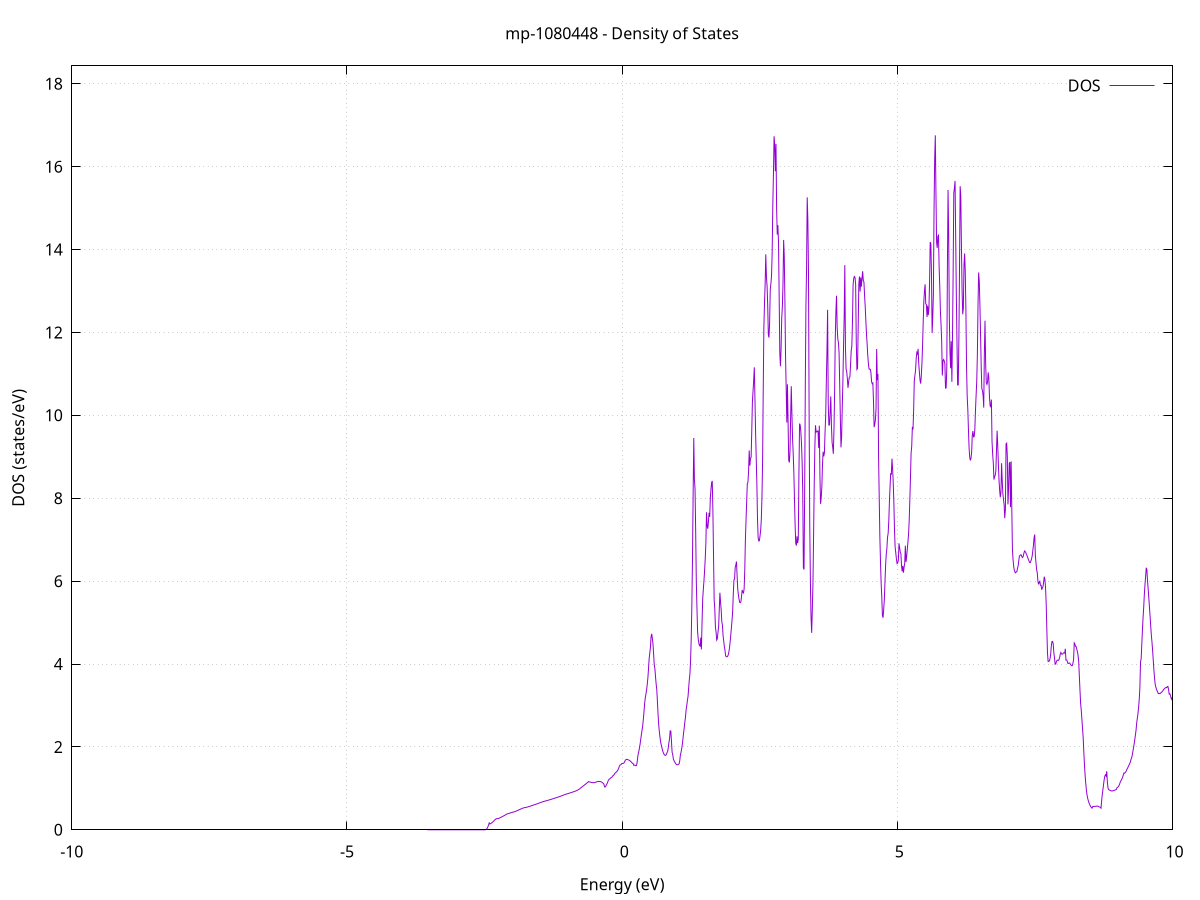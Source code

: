 set title 'mp-1080448 - Density of States'
set xlabel 'Energy (eV)'
set ylabel 'DOS (states/eV)'
set grid
set xrange [-10:10]
set yrange [0:18.433]
set xzeroaxis lt -1
set terminal png size 800,600
set output 'mp-1080448_dos_gnuplot.png'
plot '-' using 1:2 with lines title 'DOS'
-3.539000 0.000000
-3.527500 0.000000
-3.515900 0.000000
-3.504300 0.000000
-3.492700 0.000000
-3.481100 0.000000
-3.469600 0.000000
-3.458000 0.000000
-3.446400 0.000000
-3.434800 0.000000
-3.423200 0.000000
-3.411700 0.000000
-3.400100 0.000000
-3.388500 0.000000
-3.376900 0.000000
-3.365300 0.000000
-3.353800 0.000000
-3.342200 0.000000
-3.330600 0.000000
-3.319000 0.000000
-3.307400 0.000000
-3.295900 0.000000
-3.284300 0.000000
-3.272700 0.000000
-3.261100 0.000000
-3.249600 0.000000
-3.238000 0.000000
-3.226400 0.000000
-3.214800 0.000000
-3.203200 0.000000
-3.191700 0.000000
-3.180100 0.000000
-3.168500 0.000000
-3.156900 0.000000
-3.145300 0.000000
-3.133800 0.000000
-3.122200 0.000000
-3.110600 0.000000
-3.099000 0.000000
-3.087400 0.000000
-3.075900 0.000000
-3.064300 0.000000
-3.052700 0.000000
-3.041100 0.000000
-3.029500 0.000000
-3.018000 0.000000
-3.006400 0.000000
-2.994800 0.000000
-2.983200 0.000000
-2.971600 0.000000
-2.960100 0.000000
-2.948500 0.000000
-2.936900 0.000000
-2.925300 0.000000
-2.913700 0.000000
-2.902200 0.000000
-2.890600 0.000000
-2.879000 0.000000
-2.867400 0.000000
-2.855800 0.000000
-2.844300 0.000000
-2.832700 0.000000
-2.821100 0.000000
-2.809500 0.000000
-2.797900 0.000000
-2.786400 0.000000
-2.774800 0.000000
-2.763200 0.000000
-2.751600 0.000000
-2.740000 0.000000
-2.728500 0.000000
-2.716900 0.000000
-2.705300 0.000000
-2.693700 0.000000
-2.682100 0.000000
-2.670600 0.000000
-2.659000 0.000000
-2.647400 0.000000
-2.635800 0.000000
-2.624200 0.000000
-2.612700 0.000000
-2.601100 0.000000
-2.589500 0.000000
-2.577900 0.000000
-2.566300 0.000000
-2.554800 0.000000
-2.543200 0.000000
-2.531600 0.000000
-2.520000 0.000000
-2.508400 0.000000
-2.496900 0.000000
-2.485300 0.000000
-2.473700 0.005200
-2.462100 0.019100
-2.450500 0.041800
-2.439000 0.073200
-2.427400 0.113300
-2.415800 0.165600
-2.404200 0.139400
-2.392600 0.146600
-2.381100 0.156600
-2.369500 0.167800
-2.357900 0.180200
-2.346300 0.193900
-2.334700 0.208700
-2.323200 0.224700
-2.311600 0.241400
-2.300000 0.254700
-2.288400 0.264000
-2.276800 0.269100
-2.265300 0.270100
-2.253700 0.267400
-2.242100 0.276500
-2.230500 0.282900
-2.218900 0.290300
-2.207400 0.297800
-2.195800 0.305500
-2.184200 0.313300
-2.172600 0.321200
-2.161000 0.329300
-2.149500 0.337400
-2.137900 0.345900
-2.126300 0.354800
-2.114700 0.364100
-2.103100 0.373900
-2.091600 0.384100
-2.080000 0.386100
-2.068400 0.389000
-2.056800 0.394600
-2.045200 0.400100
-2.033700 0.405300
-2.022100 0.410300
-2.010500 0.415000
-1.998900 0.419500
-1.987300 0.423800
-1.975800 0.428000
-1.964200 0.432500
-1.952600 0.437200
-1.941000 0.442200
-1.929400 0.447400
-1.917900 0.455600
-1.906300 0.462200
-1.894700 0.468900
-1.883100 0.475700
-1.871500 0.482500
-1.860000 0.489500
-1.848400 0.496500
-1.836800 0.503700
-1.825200 0.510900
-1.813600 0.517700
-1.802100 0.523500
-1.790500 0.528200
-1.778900 0.531700
-1.767300 0.534300
-1.755700 0.536900
-1.744200 0.540600
-1.732600 0.544900
-1.721000 0.549200
-1.709400 0.553700
-1.697800 0.558400
-1.686300 0.563200
-1.674700 0.568100
-1.663100 0.573200
-1.651500 0.578400
-1.639900 0.583600
-1.628400 0.588700
-1.616800 0.593800
-1.605200 0.598800
-1.593600 0.604000
-1.582000 0.609300
-1.570500 0.614700
-1.558900 0.620200
-1.547300 0.625700
-1.535700 0.631300
-1.524100 0.636900
-1.512600 0.642500
-1.501000 0.648300
-1.489400 0.654000
-1.477800 0.659800
-1.466200 0.665600
-1.454700 0.671500
-1.443100 0.675300
-1.431500 0.680300
-1.419900 0.684700
-1.408300 0.689200
-1.396800 0.693600
-1.385200 0.697900
-1.373600 0.702200
-1.362000 0.706400
-1.350400 0.710600
-1.338900 0.714900
-1.327300 0.719400
-1.315700 0.724000
-1.304100 0.728800
-1.292500 0.733700
-1.281000 0.738600
-1.269400 0.743500
-1.257800 0.748400
-1.246200 0.753300
-1.234600 0.758200
-1.223100 0.763100
-1.211500 0.768000
-1.199900 0.772900
-1.188300 0.777900
-1.176700 0.782800
-1.165200 0.787900
-1.153600 0.793100
-1.142000 0.798400
-1.130400 0.804100
-1.118800 0.809800
-1.107300 0.815800
-1.095700 0.821700
-1.084100 0.827700
-1.072500 0.833700
-1.060900 0.839600
-1.049400 0.845500
-1.037800 0.851200
-1.026200 0.856300
-1.014600 0.861100
-1.003000 0.865400
-0.991500 0.870000
-0.979900 0.874700
-0.968300 0.879700
-0.956700 0.884700
-0.945100 0.889700
-0.933600 0.894800
-0.922000 0.899800
-0.910400 0.904900
-0.898800 0.910100
-0.887200 0.915200
-0.875700 0.920400
-0.864100 0.925600
-0.852500 0.931000
-0.840900 0.937000
-0.829300 0.944500
-0.817800 0.951800
-0.806200 0.959500
-0.794600 0.967600
-0.783000 0.978300
-0.771400 0.990200
-0.759900 1.002100
-0.748300 1.014000
-0.736700 1.026100
-0.725100 1.038100
-0.713500 1.050200
-0.702000 1.062400
-0.690400 1.074600
-0.678800 1.086700
-0.667200 1.098800
-0.655600 1.110900
-0.644100 1.123100
-0.632500 1.135700
-0.620900 1.148500
-0.609300 1.163400
-0.597700 1.157200
-0.586200 1.151900
-0.574600 1.147100
-0.563000 1.143400
-0.551400 1.140300
-0.539800 1.138100
-0.528300 1.136700
-0.516700 1.136300
-0.505100 1.136800
-0.493500 1.140000
-0.481900 1.146600
-0.470400 1.153000
-0.458800 1.158400
-0.447200 1.162200
-0.435600 1.165100
-0.424000 1.166900
-0.412500 1.167000
-0.400900 1.164900
-0.389300 1.160400
-0.377700 1.153700
-0.366100 1.144800
-0.354600 1.133600
-0.343000 1.120100
-0.331400 1.100100
-0.319800 1.036000
-0.308200 1.032800
-0.296700 1.054800
-0.285100 1.081900
-0.273500 1.114200
-0.261900 1.151700
-0.250300 1.194200
-0.238800 1.214300
-0.227200 1.228800
-0.215600 1.242000
-0.204000 1.254100
-0.192400 1.265900
-0.180900 1.277500
-0.169300 1.303600
-0.157700 1.316200
-0.146100 1.328700
-0.134500 1.358700
-0.123000 1.372900
-0.111400 1.386700
-0.099800 1.401200
-0.088200 1.419800
-0.076600 1.443400
-0.065100 1.476400
-0.053500 1.522800
-0.041900 1.555900
-0.030300 1.568400
-0.018700 1.575400
-0.007200 1.597900
0.004400 1.602100
0.016000 1.604500
0.027600 1.605100
0.039200 1.624200
0.050700 1.658100
0.062300 1.685900
0.073900 1.697800
0.085500 1.699200
0.097100 1.696100
0.108600 1.690000
0.120200 1.682300
0.131800 1.673000
0.143400 1.662100
0.155000 1.649700
0.166500 1.635300
0.178100 1.618200
0.189700 1.599300
0.201300 1.595500
0.212900 1.554300
0.224400 1.562000
0.236000 1.551100
0.247600 1.544100
0.259200 1.550200
0.270800 1.613700
0.282300 1.740400
0.293900 1.847600
0.305500 1.905300
0.317100 1.993100
0.328700 2.093000
0.340200 2.204800
0.351800 2.317600
0.363400 2.415900
0.375000 2.529000
0.386600 2.685100
0.398100 2.872200
0.409700 3.059200
0.421300 3.191700
0.432900 3.282400
0.444500 3.376600
0.456000 3.508700
0.467600 3.660900
0.479200 3.889400
0.490800 4.131100
0.502400 4.268100
0.513900 4.405400
0.525500 4.659900
0.537100 4.727900
0.548700 4.618900
0.560300 4.479400
0.571800 4.243100
0.583400 3.983500
0.595000 3.886000
0.606600 3.690300
0.618200 3.511900
0.629700 3.376000
0.641300 3.085800
0.652900 2.771100
0.664500 2.531000
0.676100 2.365400
0.687600 2.233600
0.699200 2.117100
0.710800 2.049000
0.722400 1.981900
0.734000 1.917500
0.745500 1.866500
0.757100 1.832300
0.768700 1.808800
0.780300 1.794700
0.791900 1.797200
0.803400 1.817900
0.815000 1.860500
0.826600 1.889400
0.838200 1.980900
0.849800 2.102900
0.861300 2.195200
0.872900 2.387600
0.884500 2.381100
0.896100 2.137800
0.907700 1.871100
0.919200 1.817000
0.930800 1.701900
0.942400 1.668400
0.954000 1.639900
0.965600 1.613200
0.977100 1.588700
0.988700 1.571300
1.000300 1.569100
1.011900 1.573000
1.023500 1.578900
1.035000 1.591700
1.046600 1.662800
1.058200 1.804800
1.069800 1.868100
1.081400 1.953200
1.092900 2.058000
1.104500 2.189000
1.116100 2.335200
1.127700 2.457200
1.139300 2.599200
1.150800 2.717900
1.162400 2.892900
1.174000 2.997600
1.185600 3.119300
1.197200 3.215700
1.208700 3.422200
1.220300 3.619100
1.231900 3.759900
1.243500 4.088800
1.255100 4.612300
1.266600 5.417200
1.278200 6.549300
1.289800 8.072700
1.301400 9.454100
1.313000 8.449300
1.324500 8.232500
1.336100 7.199200
1.347700 5.977900
1.359300 5.351800
1.370900 4.781000
1.382400 4.602500
1.394000 4.497800
1.405600 4.444500
1.417200 4.432300
1.428800 4.636300
1.440300 4.352500
1.451900 5.011100
1.463500 5.563700
1.475100 5.804300
1.486700 6.010600
1.498200 6.251200
1.509800 6.544700
1.521400 6.918600
1.533000 7.661400
1.544600 7.326500
1.556100 7.264300
1.567700 7.436500
1.579300 7.649100
1.590900 7.549200
1.602500 8.010000
1.614000 8.210800
1.625600 8.376500
1.637200 8.417600
1.648800 7.705000
1.660400 6.620100
1.671900 5.547400
1.683500 5.327200
1.695100 4.880800
1.706700 4.770400
1.718300 4.578600
1.729800 4.609000
1.741400 4.768100
1.753000 4.899100
1.764600 5.311200
1.776200 5.720600
1.787700 5.497100
1.799300 5.312100
1.810900 5.025000
1.822500 4.928100
1.834100 4.677400
1.845600 4.555100
1.857200 4.416400
1.868800 4.330300
1.880400 4.196600
1.892000 4.177500
1.903500 4.173600
1.915100 4.181400
1.926700 4.217100
1.938300 4.280700
1.949900 4.381500
1.961400 4.526400
1.973000 4.690900
1.984600 4.866800
1.996200 5.050500
2.007800 5.256300
2.019300 5.675300
2.030900 6.026000
2.042500 6.050000
2.054100 6.327700
2.065700 6.389800
2.077200 6.472600
2.088800 6.136100
2.100400 5.807200
2.112000 5.674100
2.123600 5.569800
2.135100 5.489300
2.146700 5.478900
2.158300 5.506900
2.169900 5.641200
2.181500 5.787900
2.193000 5.733200
2.204600 5.714600
2.216200 5.808600
2.227800 6.249600
2.239400 6.993600
2.250900 7.462200
2.262500 7.914000
2.274100 8.349600
2.285700 8.387400
2.297300 8.650100
2.308800 9.154300
2.320400 8.785200
2.332000 8.965000
2.343600 8.984700
2.355200 9.629800
2.366700 10.319500
2.378300 10.586000
2.389900 10.831700
2.401500 11.159000
2.413100 10.395000
2.424600 9.594500
2.436200 8.966400
2.447800 8.348900
2.459400 7.506800
2.471000 7.049500
2.482500 6.969100
2.494100 6.976100
2.505700 7.097500
2.517300 7.233900
2.528900 7.489300
2.540400 8.025800
2.552000 8.883600
2.563600 10.619300
2.575200 12.126600
2.586800 12.727600
2.598300 13.155000
2.609900 13.884900
2.621500 13.344400
2.633100 13.129500
2.644700 12.669000
2.656200 11.948100
2.667800 11.876700
2.679400 12.230900
2.691000 13.023900
2.702600 13.177000
2.714100 13.356100
2.725700 13.908400
2.737300 15.049100
2.748900 15.810000
2.760500 16.734100
2.772000 16.536600
2.783600 15.889500
2.795200 16.547100
2.806800 14.995500
2.818400 14.363500
2.829900 14.589700
2.841500 14.158700
2.853100 12.861600
2.864700 11.502900
2.876300 11.185600
2.887800 11.608800
2.899400 12.334100
2.911000 12.626000
2.922600 13.163100
2.934200 14.232700
2.945700 13.836700
2.957300 12.781500
2.968900 11.426100
2.980500 10.658200
2.992100 9.827100
3.003600 10.748400
3.015200 9.823000
3.026800 8.910000
3.038400 8.864900
3.050000 9.142000
3.061500 9.949400
3.073100 10.703500
3.084700 10.037300
3.096300 9.444600
3.107900 9.087900
3.119400 8.637200
3.131000 8.002900
3.142600 7.364300
3.154200 6.912900
3.165800 6.857300
3.177300 7.082700
3.188900 6.916800
3.200500 7.017500
3.212100 8.590100
3.223700 9.800600
3.235200 9.766300
3.246800 9.606400
3.258400 9.327700
3.270000 8.891900
3.281600 8.141200
3.293100 6.322400
3.304700 6.280600
3.316300 8.135400
3.327900 10.689300
3.339500 12.651200
3.351000 13.536000
3.362600 15.259900
3.374200 14.726500
3.385800 13.476300
3.397400 10.011800
3.408900 7.358400
3.420500 5.999200
3.432100 5.127300
3.443700 4.751500
3.455300 5.300300
3.466800 5.925500
3.478400 7.086100
3.490000 8.318600
3.501600 9.230400
3.513200 9.761100
3.524700 9.595800
3.536300 9.601900
3.547900 9.623500
3.559500 9.621200
3.571100 9.214300
3.582600 9.750800
3.594200 8.488600
3.605800 7.864100
3.617400 8.021600
3.629000 8.277900
3.640500 8.823400
3.652100 9.123800
3.663700 9.011200
3.675300 9.095000
3.686900 9.590800
3.698400 9.986300
3.710000 10.797800
3.721600 11.548700
3.733200 12.547200
3.744800 10.265200
3.756300 9.764500
3.767900 9.769800
3.779500 10.102300
3.791100 10.458200
3.802700 9.764600
3.814200 9.354200
3.825800 9.234700
3.837400 9.073100
3.849000 9.676800
3.860600 10.557500
3.872100 11.833900
3.883700 12.485800
3.895300 12.886600
3.906900 12.127500
3.918500 11.844300
3.930000 11.754500
3.941600 11.511000
3.953200 10.743100
3.964800 9.917600
3.976400 9.226900
3.987900 9.481600
3.999500 10.197700
4.011100 10.825600
4.022700 11.673400
4.034300 12.361800
4.045800 13.624500
4.057400 11.641400
4.069000 11.117700
4.080600 11.051400
4.092200 10.881400
4.103700 10.664600
4.115300 10.807000
4.126900 10.915300
4.138500 10.929800
4.150100 11.212900
4.161600 11.558600
4.173200 11.662700
4.184800 12.247300
4.196400 13.143900
4.208000 13.309000
4.219500 13.351400
4.231100 13.330000
4.242700 13.168100
4.254300 11.745600
4.265900 11.108300
4.277400 11.133200
4.289000 12.146500
4.300600 13.169900
4.312200 13.349700
4.323800 12.986000
4.335300 13.326100
4.346900 13.106000
4.358500 13.300500
4.370100 13.476800
4.381700 13.256000
4.393200 13.218400
4.404800 12.899200
4.416400 12.634800
4.428000 12.284500
4.439600 11.963500
4.451100 11.733500
4.462700 11.449700
4.474300 11.249900
4.485900 11.120600
4.497500 11.112900
4.509000 11.112900
4.520600 11.031400
4.532200 10.813300
4.543800 10.763400
4.555400 10.780100
4.566900 10.340500
4.578500 9.715600
4.590100 9.789300
4.601700 9.887300
4.613300 10.169200
4.624800 11.600500
4.636400 10.850700
4.648000 10.999700
4.659600 8.967300
4.671200 7.995100
4.682700 7.075500
4.694300 6.457100
4.705900 5.955500
4.717500 5.620200
4.729100 5.175500
4.740600 5.117800
4.752200 5.311400
4.763800 5.556200
4.775400 5.970500
4.787000 6.379700
4.798500 6.644000
4.810100 6.785000
4.821700 7.055400
4.833300 7.153300
4.844900 7.450200
4.856400 7.912800
4.868000 8.284300
4.879600 8.607400
4.891200 8.567000
4.902800 8.953600
4.914300 8.701600
4.925900 8.370100
4.937500 7.876600
4.949100 7.216000
4.960600 6.814500
4.972200 6.677900
4.983800 6.530600
4.995400 6.422800
5.007000 6.438800
5.018500 6.501800
5.030100 6.910900
5.041700 6.809100
5.053300 6.702400
5.064900 6.663400
5.076400 6.371300
5.088000 6.235700
5.099600 6.369600
5.111200 6.203700
5.122800 6.332300
5.134300 6.429400
5.145900 6.854500
5.157500 6.461200
5.169100 6.584500
5.180700 6.758700
5.192200 6.935800
5.203800 7.127300
5.215400 7.455900
5.227000 7.939200
5.238600 8.482500
5.250100 9.088300
5.261700 9.253400
5.273300 9.722100
5.284900 9.657100
5.296500 10.120200
5.308000 10.829700
5.319600 10.963100
5.331200 11.082900
5.342800 11.367700
5.354400 11.516400
5.365900 11.483700
5.377500 11.603800
5.389100 11.249400
5.400700 11.042500
5.412300 10.851700
5.423800 10.766700
5.435400 10.945700
5.447000 11.247700
5.458600 11.684300
5.470200 12.248600
5.481700 12.747600
5.493300 13.000100
5.504900 13.161300
5.516500 12.693100
5.528100 12.671500
5.539600 12.371600
5.551200 12.648300
5.562800 12.418800
5.574400 12.575200
5.586000 13.221000
5.597500 14.181600
5.609100 14.142800
5.620700 13.418700
5.632300 11.985900
5.643900 12.382100
5.655400 12.923800
5.667000 14.923200
5.678600 16.164000
5.690200 16.757100
5.701800 15.380500
5.713300 14.177300
5.724900 14.040300
5.736500 14.319900
5.748100 14.343600
5.759700 13.574900
5.771200 13.112000
5.782800 12.512800
5.794400 12.191300
5.806000 11.793900
5.817600 10.962000
5.829100 11.313800
5.840700 11.347700
5.852300 11.315000
5.863900 11.244700
5.875500 10.657600
5.887000 10.663900
5.898600 11.123600
5.910200 13.582300
5.921800 15.437000
5.933400 14.324600
5.944900 12.363900
5.956500 11.553200
5.968100 11.136700
5.979700 11.789400
5.991300 10.808000
6.002800 11.943200
6.014400 13.462500
6.026000 15.357300
6.037600 15.487600
6.049200 15.656500
6.060700 14.265200
6.072300 12.895500
6.083900 11.779900
6.095500 10.733300
6.107100 10.734300
6.118600 11.843100
6.130200 13.563300
6.141800 15.529300
6.153400 15.276100
6.165000 14.075300
6.176500 13.023400
6.188100 12.440100
6.199700 12.580400
6.211300 13.621300
6.222900 13.907000
6.234400 13.478600
6.246000 12.562900
6.257600 11.186500
6.269200 10.465600
6.280800 10.143200
6.292300 9.653400
6.303900 9.214700
6.315500 8.989600
6.327100 8.913200
6.338700 8.962800
6.350200 9.109800
6.361800 9.509100
6.373400 9.620900
6.385000 9.480400
6.396600 9.487200
6.408100 9.651100
6.419700 10.104800
6.431300 10.472500
6.442900 10.817800
6.454500 11.463900
6.466000 12.645200
6.477600 13.446800
6.489200 13.230400
6.500800 12.669200
6.512400 11.947700
6.523900 11.197600
6.535500 10.643400
6.547100 10.599700
6.558700 10.478800
6.570300 10.186600
6.581800 11.528100
6.593400 12.284700
6.605000 11.237500
6.616600 10.792400
6.628200 10.747900
6.639700 10.803200
6.651300 11.037800
6.662900 10.898200
6.674500 10.432500
6.686100 10.231000
6.697600 10.195500
6.709200 10.380200
6.720800 9.372100
6.732400 9.064200
6.744000 8.850700
6.755500 8.450400
6.767100 8.518200
6.778700 8.552200
6.790300 8.663400
6.801900 9.161500
6.813400 9.630400
6.825000 9.259800
6.836600 8.811200
6.848200 8.426100
6.859800 8.180500
6.871300 8.023600
6.882900 8.155900
6.894500 8.845900
6.906100 8.422600
6.917700 8.113900
6.929200 7.968800
6.940800 7.841900
6.952400 7.518800
6.964000 7.741000
6.975600 9.312300
6.987100 9.329700
6.998700 9.009700
7.010300 7.851100
7.021900 8.246600
7.033500 8.834100
7.045000 8.873000
7.056600 7.784900
7.068200 8.888400
7.079800 7.766000
7.091400 6.768300
7.102900 6.515600
7.114500 6.354600
7.126100 6.262700
7.137700 6.217100
7.149300 6.200100
7.160800 6.224100
7.172400 6.229700
7.184000 6.309100
7.195600 6.369600
7.207200 6.499000
7.218700 6.607500
7.230300 6.618700
7.241900 6.636200
7.253500 6.629500
7.265100 6.583400
7.276600 6.568300
7.288200 6.601100
7.299800 6.673000
7.311400 6.727900
7.323000 6.714200
7.334500 6.687500
7.346100 6.647200
7.357700 6.614000
7.369300 6.569300
7.380900 6.523100
7.392400 6.487500
7.404000 6.449700
7.415600 6.444300
7.427200 6.487900
7.438800 6.536500
7.450300 6.605700
7.461900 6.737100
7.473500 6.865900
7.485100 7.050700
7.496700 7.125600
7.508200 6.603900
7.519800 6.436900
7.531400 6.280200
7.543000 6.196000
7.554600 6.000700
7.566100 5.922000
7.577700 5.972400
7.589300 5.995000
7.600900 5.898000
7.612500 5.896200
7.624000 5.792000
7.635600 5.836600
7.647200 5.870800
7.658800 5.983400
7.670400 6.106700
7.681900 6.035200
7.693500 5.842700
7.705100 5.449400
7.716700 4.825300
7.728300 4.272800
7.739800 4.062600
7.751400 4.062000
7.763000 4.077600
7.774600 4.127400
7.786200 4.233000
7.797700 4.427800
7.809300 4.539200
7.820900 4.543800
7.832500 4.490400
7.844100 4.271600
7.855600 4.148800
7.867200 3.994900
7.878800 3.999700
7.890400 4.058600
7.902000 4.087600
7.913500 4.094800
7.925100 4.086200
7.936700 4.102600
7.948300 4.151100
7.959900 4.232200
7.971400 4.277700
7.983000 4.244700
7.994600 4.234800
8.006200 4.244400
8.017800 4.269900
8.029300 4.266400
8.040900 4.261400
8.052500 4.368300
8.064100 4.095800
8.075700 4.099400
8.087200 4.070200
8.098800 4.016000
8.110400 4.014600
8.122000 4.025800
8.133600 4.019600
8.145100 3.992300
8.156700 3.973800
8.168300 3.959500
8.179900 3.962600
8.191500 4.021200
8.203000 4.111100
8.214600 4.508700
8.226200 4.481900
8.237800 4.426000
8.249400 4.419700
8.260900 4.354000
8.272500 4.298200
8.284100 4.207600
8.295700 4.062200
8.307300 3.709300
8.318800 3.371300
8.330400 3.048500
8.342000 2.887600
8.353600 2.667300
8.365200 2.442800
8.376700 2.230400
8.388300 1.885200
8.399900 1.581100
8.411500 1.327200
8.423100 1.128900
8.434600 0.968400
8.446200 0.845500
8.457800 0.764800
8.469400 0.704800
8.481000 0.656100
8.492500 0.617300
8.504100 0.584200
8.515700 0.556000
8.527300 0.535600
8.538900 0.522300
8.550400 0.562100
8.562000 0.562000
8.573600 0.565300
8.585200 0.566000
8.596800 0.565100
8.608300 0.567100
8.619900 0.570700
8.631500 0.573600
8.643100 0.568300
8.654700 0.561000
8.666200 0.554000
8.677800 0.547600
8.689400 0.541700
8.701000 0.521800
8.712600 0.703700
8.724100 0.852800
8.735700 0.969600
8.747300 1.091100
8.758900 1.213300
8.770500 1.294500
8.782000 1.326100
8.793600 1.298500
8.805200 1.412600
8.816800 1.151600
8.828400 1.008300
8.839900 0.969800
8.851500 0.961100
8.863100 0.952200
8.874700 0.944600
8.886300 0.938900
8.897800 0.936500
8.909400 0.937300
8.921000 0.941100
8.932600 0.946700
8.944200 0.952900
8.955700 0.958700
8.967300 0.964700
8.978900 0.971300
8.990500 1.013300
9.002100 1.022800
9.013600 1.038500
9.025200 1.060200
9.036800 1.093200
9.048400 1.141000
9.060000 1.176700
9.071500 1.202200
9.083100 1.232500
9.094700 1.272100
9.106300 1.321300
9.117900 1.370400
9.129400 1.364900
9.141000 1.381500
9.152600 1.397700
9.164200 1.436700
9.175800 1.467100
9.187300 1.498500
9.198900 1.530800
9.210500 1.563900
9.222100 1.598200
9.233700 1.634900
9.245200 1.692700
9.256800 1.739100
9.268400 1.792400
9.280000 1.887900
9.291600 1.974400
9.303100 2.071900
9.314700 2.177400
9.326300 2.289400
9.337900 2.405300
9.349500 2.579100
9.361000 2.690700
9.372600 2.803100
9.384200 2.955400
9.395800 3.150700
9.407400 3.425500
9.418900 4.043800
9.430500 4.125800
9.442100 4.476200
9.453700 4.815900
9.465300 5.121700
9.476800 5.368700
9.488400 5.679400
9.500000 5.909900
9.511600 6.114300
9.523200 6.322600
9.534700 6.279500
9.546300 6.009500
9.557900 5.813400
9.569500 5.592600
9.581100 5.376100
9.592600 5.153900
9.604200 4.919600
9.615800 4.695100
9.627400 4.523500
9.639000 4.319500
9.650500 4.089000
9.662100 3.853600
9.673700 3.663200
9.685300 3.513700
9.696900 3.445200
9.708400 3.395000
9.720000 3.354400
9.731600 3.317100
9.743200 3.286100
9.754800 3.289400
9.766300 3.285300
9.777900 3.289300
9.789500 3.306000
9.801100 3.318700
9.812700 3.333100
9.824200 3.350900
9.835800 3.383400
9.847400 3.395400
9.859000 3.411200
9.870600 3.426000
9.882100 3.432500
9.893700 3.427900
9.905300 3.455000
9.916900 3.459300
9.928500 3.381300
9.940000 3.273700
9.951600 3.282400
9.963200 3.236800
9.974800 3.175300
9.986400 3.147200
9.997900 3.199800
10.009500 3.148700
10.021100 3.042400
10.032700 2.921500
10.044300 2.831800
10.055800 2.764800
10.067400 2.714000
10.079000 2.682500
10.090600 2.669900
10.102200 2.672100
10.113700 2.680200
10.125300 2.693700
10.136900 2.712200
10.148500 2.734800
10.160100 2.761200
10.171600 2.788800
10.183200 2.816100
10.194800 2.837500
10.206400 2.852100
10.218000 2.859700
10.229500 2.936600
10.241100 3.071900
10.252700 3.081200
10.264300 3.063800
10.275900 3.057200
10.287400 3.204300
10.299000 3.026000
10.310600 2.999500
10.322200 2.972500
10.333800 2.930900
10.345300 2.879400
10.356900 2.852900
10.368500 2.817300
10.380100 2.819000
10.391700 2.766400
10.403200 2.720800
10.414800 2.681100
10.426400 2.649800
10.438000 2.643700
10.449600 2.615400
10.461100 2.584000
10.472700 2.551200
10.484300 2.514900
10.495900 2.490100
10.507500 2.482300
10.519000 2.476300
10.530600 2.467600
10.542200 2.468100
10.553800 2.706100
10.565400 2.329400
10.576900 2.261700
10.588500 2.251700
10.600100 2.243100
10.611700 2.243200
10.623300 2.254500
10.634800 2.273500
10.646400 2.297100
10.658000 2.325000
10.669600 2.277200
10.681200 2.300800
10.692700 2.328800
10.704300 2.361100
10.715900 2.397700
10.727500 2.438700
10.739100 2.484600
10.750600 2.316000
10.762200 2.310900
10.773800 2.306200
10.785400 2.302400
10.797000 2.301000
10.808500 2.301200
10.820100 2.302900
10.831700 2.314400
10.843300 2.278400
10.854900 2.208200
10.866400 2.129700
10.878000 2.076600
10.889600 2.066400
10.901200 2.066300
10.912800 2.085500
10.924300 2.132000
10.935900 2.193600
10.947500 2.216500
10.959100 2.185600
10.970700 2.150100
10.982200 2.112300
10.993800 2.075800
11.005400 2.051100
11.017000 2.038800
11.028600 2.037800
11.040100 2.041200
11.051700 2.047800
11.063300 2.052900
11.074900 2.014000
11.086500 1.954300
11.098000 1.907500
11.109600 1.874800
11.121200 1.830400
11.132800 1.813600
11.144400 1.721000
11.155900 1.618200
11.167500 1.551700
11.179100 1.489100
11.190700 1.487700
11.202300 1.491700
11.213800 1.496800
11.225400 1.503500
11.237000 1.511900
11.248600 1.522000
11.260200 1.534000
11.271700 1.547600
11.283300 1.563100
11.294900 1.580200
11.306500 1.598700
11.318100 1.618700
11.329600 1.643400
11.341200 1.702400
11.352800 1.714700
11.364400 1.741500
11.376000 1.776200
11.387500 1.808900
11.399100 1.841200
11.410700 1.874800
11.422300 1.909900
11.433900 1.946600
11.445400 1.985600
11.457000 2.041800
11.468600 2.077700
11.480200 2.113600
11.491800 2.150300
11.503300 2.187000
11.514900 2.233700
11.526500 2.283800
11.538100 2.332300
11.549700 2.386700
11.561200 2.439500
11.572800 2.448600
11.584400 2.440800
11.596000 2.445100
11.607600 2.478900
11.619100 2.530000
11.630700 2.601800
11.642300 2.680400
11.653900 2.779400
11.665500 2.897900
11.677000 2.954800
11.688600 2.998700
11.700200 3.016900
11.711800 3.021400
11.723400 2.998900
11.734900 2.917300
11.746500 2.866100
11.758100 2.855600
11.769700 2.891000
11.781300 2.939700
11.792800 3.017600
11.804400 3.121300
11.816000 3.236400
11.827600 3.310800
11.839200 3.376400
11.850700 3.442600
11.862300 3.519000
11.873900 3.569900
11.885500 3.629100
11.897100 3.703600
11.908600 3.742300
11.920200 3.670300
11.931800 3.608700
11.943400 3.540300
11.955000 3.469400
11.966500 3.389300
11.978100 3.302800
11.989700 3.224900
12.001300 3.191700
12.012900 3.079900
12.024400 2.922900
12.036000 2.764600
12.047600 2.654200
12.059200 2.569800
12.070800 2.492600
12.082300 2.424200
12.093900 2.370100
12.105500 2.324300
12.117100 2.270000
12.128700 2.203100
12.140200 2.144800
12.151800 2.133300
12.163400 2.129000
12.175000 2.156800
12.186600 2.244200
12.198100 2.388300
12.209700 2.497500
12.221300 2.575500
12.232900 2.649500
12.244500 2.720200
12.256000 2.780300
12.267600 2.827500
12.279200 2.948700
12.290800 2.981000
12.302400 3.008400
12.313900 3.033400
12.325500 3.056500
12.337100 3.079300
12.348700 3.097200
12.360300 3.121300
12.371800 3.138100
12.383400 3.154800
12.395000 3.173900
12.406600 3.191100
12.418200 3.212400
12.429700 3.220700
12.441300 3.176400
12.452900 3.164300
12.464500 3.146700
12.476100 3.122200
12.487600 3.099000
12.499200 3.100700
12.510800 3.115000
12.522400 3.137400
12.534000 3.160600
12.545500 3.183800
12.557100 3.208000
12.568700 3.234400
12.580300 3.262600
12.591900 3.372300
12.603400 3.319300
12.615000 3.305800
12.626600 3.322700
12.638200 3.191200
12.649800 3.145200
12.661300 3.118300
12.672900 3.082400
12.684500 3.015000
12.696100 2.978300
12.707700 2.967200
12.719200 2.961600
12.730800 2.967900
12.742400 2.976400
12.754000 2.978600
12.765600 3.004000
12.777100 3.014700
12.788700 3.010900
12.800300 3.002300
12.811900 3.013700
12.823500 3.042200
12.835000 3.264900
12.846600 3.428900
12.858200 3.436600
12.869800 3.506900
12.881400 3.560900
12.892900 3.586000
12.904500 3.694100
12.916100 3.583600
12.927700 3.515400
12.939300 3.448400
12.950800 3.391400
12.962400 3.350600
12.974000 3.298600
12.985600 3.254900
12.997200 3.214600
13.008700 3.167700
13.020300 3.113800
13.031900 3.077100
13.043500 3.031300
13.055100 2.990600
13.066600 2.957500
13.078200 2.930100
13.089800 2.916000
13.101400 2.891400
13.112900 2.878300
13.124500 2.853800
13.136100 2.831500
13.147700 2.811200
13.159300 2.781700
13.170800 2.744300
13.182400 2.700100
13.194000 2.665300
13.205600 2.639000
13.217200 2.616100
13.228700 2.595700
13.240300 2.580200
13.251900 2.581200
13.263500 2.597100
13.275100 2.640500
13.286600 2.696300
13.298200 2.681500
13.309800 2.687500
13.321400 2.714800
13.333000 2.758700
13.344500 2.801600
13.356100 2.836900
13.367700 2.860600
13.379300 2.881200
13.390900 2.850400
13.402400 2.833900
13.414000 2.806300
13.425600 2.769100
13.437200 2.727500
13.448800 2.697400
13.460300 2.670700
13.471900 2.677700
13.483500 2.678200
13.495100 2.685300
13.506700 2.723700
13.518200 2.697700
13.529800 2.658800
13.541400 2.642900
13.553000 2.604800
13.564600 2.572000
13.576100 3.535100
13.587700 2.484200
13.599300 2.410200
13.610900 2.342200
13.622500 2.278500
13.634000 2.292000
13.645600 2.213900
13.657200 2.165900
13.668800 2.124900
13.680400 2.090900
13.691900 2.084600
13.703500 2.077100
13.715100 2.073100
13.726700 2.078200
13.738300 2.084100
13.749800 2.098100
13.761400 2.121700
13.773000 2.050900
13.784600 2.008800
13.796200 1.984500
13.807700 1.982300
13.819300 1.996800
13.830900 2.015300
13.842500 2.038900
13.854100 2.046000
13.865600 2.040500
13.877200 2.060300
13.888800 2.105300
13.900400 2.140300
13.912000 2.180300
13.923500 2.304400
13.935100 2.430800
13.946700 2.355700
13.958300 2.330800
13.969900 2.315200
13.981400 2.308900
13.993000 2.317600
14.004600 2.377600
14.016200 2.427000
14.027800 2.515600
14.039300 2.446200
14.050900 2.415900
14.062500 2.268100
14.074100 2.204500
14.085700 2.217400
14.097200 2.293600
14.108800 2.291100
14.120400 2.273100
14.132000 2.234500
14.143600 2.228900
14.155100 2.238900
14.166700 2.262600
14.178300 2.229300
14.189900 2.274900
14.201500 2.376300
14.213000 2.502200
14.224600 2.598700
14.236200 2.649300
14.247800 2.649000
14.259400 2.635400
14.270900 2.682300
14.282500 2.703200
14.294100 2.738300
14.305700 2.802200
14.317300 2.895800
14.328800 3.031300
14.340400 3.095000
14.352000 3.162600
14.363600 3.226800
14.375200 3.274100
14.386700 3.325100
14.398300 3.395600
14.409900 3.413000
14.421500 3.446000
14.433100 3.544400
14.444600 3.593500
14.456200 3.596600
14.467800 3.540900
14.479400 3.385000
14.491000 3.321100
14.502500 3.262100
14.514100 3.198600
14.525700 3.130800
14.537300 3.059900
14.548900 2.991000
14.560400 2.909000
14.572000 2.823100
14.583600 2.746200
14.595200 2.685300
14.606800 2.631600
14.618300 2.585900
14.629900 2.534100
14.641500 2.636900
14.653100 2.610400
14.664700 2.626000
14.676200 2.647800
14.687800 2.675600
14.699400 2.721800
14.711000 2.757200
14.722600 2.791100
14.734100 2.824000
14.745700 2.844300
14.757300 2.902600
14.768900 3.075000
14.780500 3.090500
14.792000 3.105100
14.803600 3.112400
14.815200 3.112800
14.826800 3.126200
14.838400 3.153300
14.849900 3.190600
14.861500 3.720400
14.873100 3.939200
14.884700 3.584300
14.896300 3.583200
14.907800 3.883900
14.919400 3.793200
14.931000 3.885400
14.942600 3.985600
14.954200 3.860100
14.965700 3.564300
14.977300 3.420200
14.988900 3.277200
15.000500 3.095300
15.012100 3.014500
15.023600 2.962000
15.035200 2.939200
15.046800 2.924000
15.058400 2.901100
15.070000 2.876800
15.081500 2.864600
15.093100 2.862300
15.104700 2.862900
15.116300 2.910700
15.127900 2.937500
15.139400 2.980700
15.151000 3.049200
15.162600 3.126800
15.174200 3.225700
15.185800 3.331700
15.197300 3.451800
15.208900 3.460300
15.220500 3.459800
15.232100 3.471800
15.243700 3.386400
15.255200 3.380900
15.266800 3.389100
15.278400 3.385700
15.290000 3.355400
15.301600 3.326200
15.313100 3.287400
15.324700 3.259800
15.336300 3.245000
15.347900 3.236700
15.359500 3.233700
15.371000 3.237500
15.382600 3.243000
15.394200 3.263300
15.405800 3.326200
15.417400 3.377900
15.428900 3.420700
15.440500 3.458500
15.452100 3.530900
15.463700 3.611800
15.475300 3.701400
15.486800 3.795600
15.498400 3.890000
15.510000 3.972200
15.521600 4.083700
15.533200 4.116400
15.544700 4.158500
15.556300 4.126400
15.567900 4.147600
15.579500 4.127400
15.591100 4.128300
15.602600 4.134300
15.614200 4.118900
15.625800 4.108700
15.637400 4.064800
15.649000 3.995600
15.660500 3.917100
15.672100 3.842900
15.683700 3.770200
15.695300 3.704400
15.706900 3.599300
15.718400 3.401400
15.730000 3.336900
15.741600 3.284100
15.753200 3.253500
15.764800 3.251800
15.776300 3.257900
15.787900 3.256700
15.799500 3.258800
15.811100 3.255900
15.822700 3.252700
15.834200 3.320500
15.845800 3.389800
15.857400 3.418300
15.869000 3.404500
15.880600 3.399000
15.892100 3.385200
15.903700 3.363100
15.915300 3.320100
15.926900 3.286000
15.938500 3.290500
15.950000 3.337300
15.961600 3.279200
15.973200 3.253300
15.984800 3.212100
15.996400 3.162300
16.007900 3.115900
16.019500 3.056800
16.031100 2.993500
16.042700 2.932100
16.054300 2.866600
16.065800 2.801400
16.077400 2.760200
16.089000 2.722500
16.100600 2.680100
16.112200 2.650900
16.123700 2.637700
16.135300 2.737700
16.146900 2.668200
16.158500 2.681600
16.170100 2.702300
16.181600 2.733800
16.193200 2.774400
16.204800 2.824900
16.216400 2.892300
16.228000 3.267200
16.239500 3.103300
16.251100 3.201300
16.262700 3.228700
16.274300 3.295600
16.285900 3.409600
16.297400 3.459100
16.309000 3.495500
16.320600 3.509600
16.332200 3.529500
16.343800 3.539400
16.355300 3.559300
16.366900 3.560500
16.378500 3.558500
16.390100 3.557500
16.401700 3.551700
16.413200 3.543100
16.424800 3.522800
16.436400 3.492700
16.448000 3.462100
16.459600 3.434900
16.471100 3.408900
16.482700 3.384100
16.494300 3.363200
16.505900 3.342000
16.517500 3.315900
16.529000 3.316200
16.540600 3.324600
16.552200 3.396600
16.563800 3.428200
16.575400 3.467500
16.586900 3.512800
16.598500 3.558900
16.610100 3.618300
16.621700 3.708700
16.633300 3.929200
16.644800 3.978600
16.656400 4.117100
16.668000 4.297100
16.679600 4.424600
16.691200 4.520800
16.702700 4.613100
16.714300 4.682800
16.725900 4.799500
16.737500 4.892900
16.749100 5.043300
16.760600 5.137100
16.772200 5.230400
16.783800 5.177300
16.795400 5.077900
16.807000 4.939700
16.818500 4.539700
16.830100 4.388900
16.841700 4.242900
16.853300 4.157600
16.864900 4.103500
16.876400 4.045900
16.888000 3.988900
16.899600 3.941200
16.911200 3.899200
16.922800 3.831300
16.934300 3.774600
16.945900 3.718000
16.957500 3.686100
16.969100 3.660900
16.980700 3.532300
16.992200 3.491900
17.003800 3.472000
17.015400 3.439200
17.027000 3.390500
17.038600 3.359600
17.050100 3.331100
17.061700 3.309300
17.073300 3.289700
17.084900 3.268400
17.096500 3.248300
17.108000 3.264400
17.119600 3.211200
17.131200 3.173700
17.142800 3.166800
17.154400 3.175500
17.165900 3.205400
17.177500 3.248600
17.189100 3.341500
17.200700 3.443200
17.212300 3.547500
17.223800 3.536200
17.235400 3.594100
17.247000 3.657200
17.258600 3.726100
17.270200 3.806500
17.281700 3.885200
17.293300 4.000800
17.304900 4.076400
17.316500 4.140800
17.328100 4.137800
17.339600 4.061500
17.351200 3.990900
17.362800 3.972400
17.374400 4.010900
17.386000 4.089500
17.397500 4.043300
17.409100 4.033300
17.420700 4.110000
17.432300 4.299400
17.443900 4.582000
17.455400 5.012600
17.467000 4.955500
17.478600 4.551600
17.490200 4.492700
17.501800 4.423900
17.513300 4.372100
17.524900 4.250600
17.536500 4.088700
17.548100 3.937800
17.559700 3.775400
17.571200 3.531600
17.582800 3.373800
17.594400 3.206400
17.606000 3.039400
17.617600 2.899100
17.629100 2.784800
17.640700 2.692000
17.652300 2.619800
17.663900 2.572900
17.675500 2.564000
17.687000 2.576700
17.698600 2.607800
17.710200 2.739600
17.721800 2.869700
17.733400 2.948100
17.744900 3.052900
17.756500 3.177500
17.768100 3.280200
17.779700 3.383300
17.791300 3.534900
17.802800 3.827200
17.814400 4.081800
17.826000 4.277200
17.837600 4.393800
17.849200 4.642000
17.860700 4.733600
17.872300 4.808900
17.883900 5.015900
17.895500 4.640100
17.907100 4.349400
17.918600 4.026500
17.930200 3.676500
17.941800 3.333700
17.953400 2.939800
17.965000 2.579800
17.976500 2.314000
17.988100 2.093400
17.999700 1.908800
18.011300 1.753700
18.022900 1.621300
18.034400 1.498900
18.046000 1.386100
18.057600 1.290100
18.069200 1.214000
18.080800 1.147200
18.092300 1.099300
18.103900 1.152100
18.115500 1.157100
18.127100 1.157700
18.138700 1.097900
18.150200 1.020000
18.161800 0.987000
18.173400 0.954800
18.185000 0.922700
18.196600 0.890700
18.208100 0.858700
18.219700 0.826600
18.231300 0.793900
18.242900 0.760600
18.254500 0.727100
18.266000 0.693500
18.277600 0.660300
18.289200 0.636000
18.300800 0.612800
18.312400 0.590700
18.323900 0.564700
18.335500 0.525400
18.347100 0.480400
18.358700 0.432500
18.370300 0.376000
18.381800 0.317900
18.393400 0.263900
18.405000 0.213500
18.416600 0.166300
18.428200 0.132200
18.439700 0.113400
18.451300 0.097300
18.462900 0.082200
18.474500 0.067900
18.486100 0.054600
18.497600 0.042100
18.509200 0.030400
18.520800 0.019700
18.532400 0.009800
18.544000 0.003700
18.555500 0.001000
18.567100 0.000000
18.578700 0.000000
18.590300 0.000000
18.601900 0.000000
18.613400 0.000000
18.625000 0.000000
18.636600 0.000000
18.648200 0.000000
18.659800 0.000000
18.671300 0.000000
18.682900 0.000000
18.694500 0.000000
18.706100 0.000000
18.717700 0.000000
18.729200 0.000000
18.740800 0.000000
18.752400 0.000000
18.764000 0.000000
18.775600 0.000000
18.787100 0.000000
18.798700 0.000000
18.810300 0.000000
18.821900 0.000000
18.833500 0.000000
18.845000 0.000000
18.856600 0.000000
18.868200 0.000000
18.879800 0.000000
18.891400 0.000000
18.902900 0.000000
18.914500 0.000000
18.926100 0.000000
18.937700 0.000000
18.949300 0.000000
18.960800 0.000000
18.972400 0.000000
18.984000 0.000000
18.995600 0.000000
19.007200 0.000000
19.018700 0.000000
19.030300 0.000000
19.041900 0.000000
19.053500 0.000000
19.065100 0.000000
19.076600 0.000000
19.088200 0.000000
19.099800 0.000000
19.111400 0.000000
19.123000 0.000000
19.134500 0.000000
19.146100 0.000000
19.157700 0.000000
19.169300 0.000000
19.180900 0.000000
19.192400 0.000000
19.204000 0.000000
19.215600 0.000000
19.227200 0.000000
19.238800 0.000000
19.250300 0.000000
19.261900 0.000000
19.273500 0.000000
19.285100 0.000000
19.296700 0.000000
19.308200 0.000000
19.319800 0.000000
19.331400 0.000000
19.343000 0.000000
19.354600 0.000000
19.366100 0.000000
19.377700 0.000000
19.389300 0.000000
19.400900 0.000000
19.412500 0.000000
19.424000 0.000000
19.435600 0.000000
19.447200 0.000000
19.458800 0.000000
19.470400 0.000000
19.481900 0.000000
19.493500 0.000000
19.505100 0.000000
19.516700 0.000000
19.528300 0.000000
19.539800 0.000000
19.551400 0.000000
19.563000 0.000000
19.574600 0.000000
19.586200 0.000000
19.597700 0.000000
19.609300 0.000000
19.620900 0.000000
e

